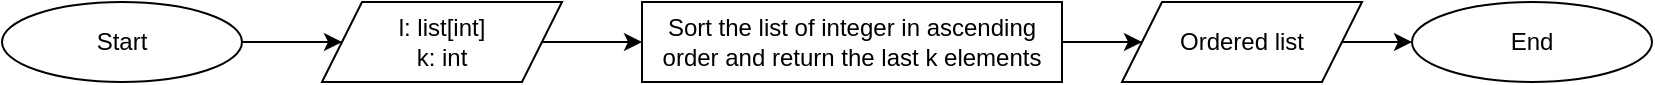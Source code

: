 <mxfile version="24.9.0">
  <diagram name="Page-1" id="z9LAb5Ok6JyxKWv0N6qz">
    <mxGraphModel dx="1122" dy="761" grid="1" gridSize="10" guides="1" tooltips="1" connect="1" arrows="1" fold="1" page="1" pageScale="1" pageWidth="850" pageHeight="1100" background="#ffffff" math="0" shadow="0">
      <root>
        <mxCell id="0" />
        <mxCell id="1" parent="0" />
        <mxCell id="XKFdUextkc2nJWJVsiQQ-31" value="" style="edgeStyle=orthogonalEdgeStyle;rounded=0;orthogonalLoop=1;jettySize=auto;html=1;" parent="1" source="XKFdUextkc2nJWJVsiQQ-1" edge="1">
          <mxGeometry relative="1" as="geometry">
            <mxPoint x="400" y="150" as="targetPoint" />
          </mxGeometry>
        </mxCell>
        <mxCell id="iPOr9jhTZgFF23cTAe3i-1" value="Start" style="ellipse;whiteSpace=wrap;html=1;" vertex="1" parent="1">
          <mxGeometry x="40" y="240" width="120" height="40" as="geometry" />
        </mxCell>
        <mxCell id="iPOr9jhTZgFF23cTAe3i-2" value="l: list[int]&lt;div&gt;k: int&lt;/div&gt;" style="shape=parallelogram;perimeter=parallelogramPerimeter;whiteSpace=wrap;html=1;fixedSize=1;" vertex="1" parent="1">
          <mxGeometry x="200" y="240" width="120" height="40" as="geometry" />
        </mxCell>
        <mxCell id="iPOr9jhTZgFF23cTAe3i-16" value="" style="endArrow=classic;html=1;rounded=0;exitX=1;exitY=0.5;exitDx=0;exitDy=0;entryX=0;entryY=0.5;entryDx=0;entryDy=0;" edge="1" parent="1" source="iPOr9jhTZgFF23cTAe3i-1" target="iPOr9jhTZgFF23cTAe3i-2">
          <mxGeometry width="50" height="50" relative="1" as="geometry">
            <mxPoint x="210" y="360" as="sourcePoint" />
            <mxPoint x="260" y="310" as="targetPoint" />
          </mxGeometry>
        </mxCell>
        <mxCell id="iPOr9jhTZgFF23cTAe3i-17" value="" style="endArrow=classic;html=1;rounded=0;exitX=1;exitY=0.5;exitDx=0;exitDy=0;entryX=0;entryY=0.5;entryDx=0;entryDy=0;" edge="1" parent="1" source="iPOr9jhTZgFF23cTAe3i-2">
          <mxGeometry width="50" height="50" relative="1" as="geometry">
            <mxPoint x="170" y="270" as="sourcePoint" />
            <mxPoint x="360" y="260" as="targetPoint" />
          </mxGeometry>
        </mxCell>
        <mxCell id="iPOr9jhTZgFF23cTAe3i-103" value="Ordered list" style="shape=parallelogram;perimeter=parallelogramPerimeter;whiteSpace=wrap;html=1;fixedSize=1;" vertex="1" parent="1">
          <mxGeometry x="600" y="240" width="120" height="40" as="geometry" />
        </mxCell>
        <mxCell id="iPOr9jhTZgFF23cTAe3i-104" value="End" style="ellipse;whiteSpace=wrap;html=1;" vertex="1" parent="1">
          <mxGeometry x="745" y="240" width="120" height="40" as="geometry" />
        </mxCell>
        <mxCell id="iPOr9jhTZgFF23cTAe3i-105" value="" style="endArrow=classic;html=1;rounded=0;exitX=1;exitY=0.5;exitDx=0;exitDy=0;" edge="1" parent="1" source="iPOr9jhTZgFF23cTAe3i-103" target="iPOr9jhTZgFF23cTAe3i-104">
          <mxGeometry width="50" height="50" relative="1" as="geometry">
            <mxPoint x="340" y="205" as="sourcePoint" />
            <mxPoint x="380" y="205" as="targetPoint" />
          </mxGeometry>
        </mxCell>
        <mxCell id="iPOr9jhTZgFF23cTAe3i-123" value="Sort the list of integer in ascending order and return the last k elements" style="rounded=0;whiteSpace=wrap;html=1;" vertex="1" parent="1">
          <mxGeometry x="360" y="240" width="210" height="40" as="geometry" />
        </mxCell>
        <mxCell id="iPOr9jhTZgFF23cTAe3i-144" value="" style="endArrow=classic;html=1;rounded=0;exitX=1;exitY=0.5;exitDx=0;exitDy=0;entryX=0;entryY=0.5;entryDx=0;entryDy=0;" edge="1" parent="1" source="iPOr9jhTZgFF23cTAe3i-123" target="iPOr9jhTZgFF23cTAe3i-103">
          <mxGeometry width="50" height="50" relative="1" as="geometry">
            <mxPoint x="590" y="260" as="sourcePoint" />
            <mxPoint x="420" y="270" as="targetPoint" />
          </mxGeometry>
        </mxCell>
      </root>
    </mxGraphModel>
  </diagram>
</mxfile>